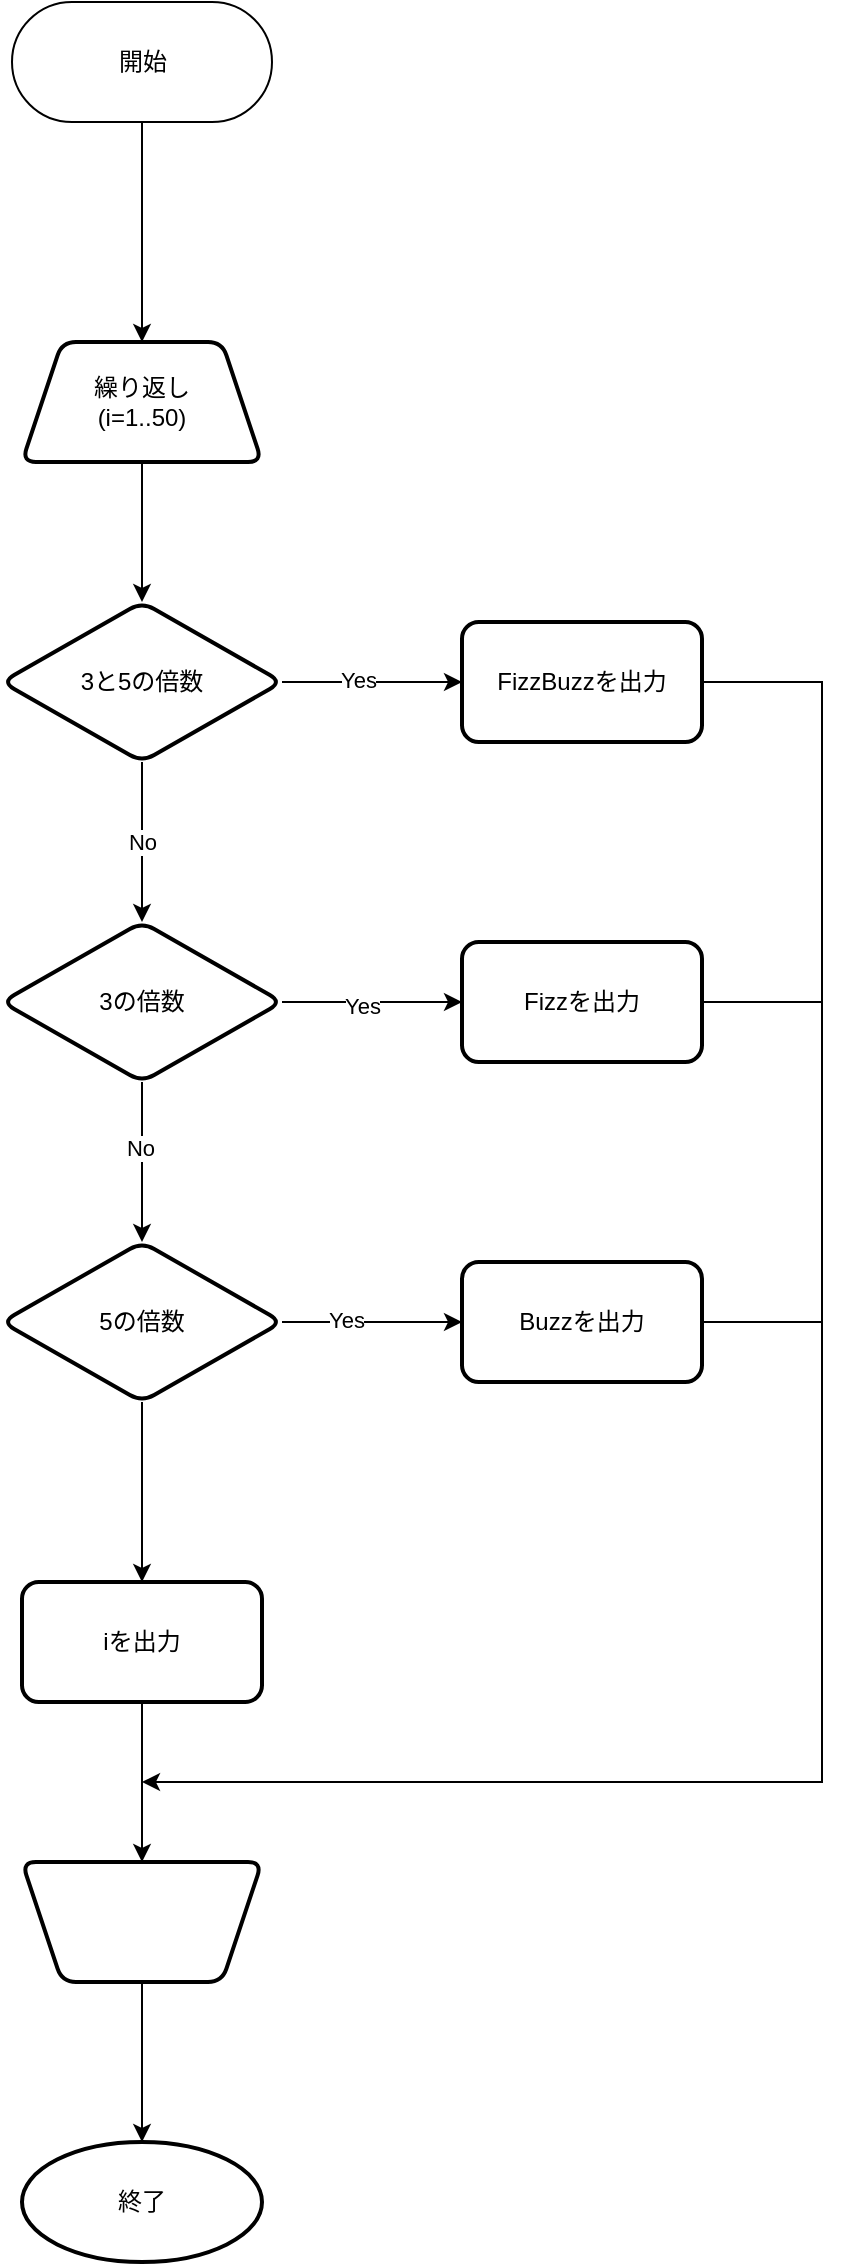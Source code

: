 <mxfile>
    <diagram id="RUnBRA7CI-w6nkfWX3_E" name="ページ1">
        <mxGraphModel dx="1069" dy="1656" grid="1" gridSize="10" guides="1" tooltips="1" connect="1" arrows="1" fold="1" page="1" pageScale="1" pageWidth="827" pageHeight="1169" math="0" shadow="0">
            <root>
                <mxCell id="0"/>
                <mxCell id="1" parent="0"/>
                <mxCell id="2" value="" style="edgeStyle=orthogonalEdgeStyle;rounded=0;orthogonalLoop=1;jettySize=auto;html=1;" edge="1" parent="1" source="3" target="7">
                    <mxGeometry relative="1" as="geometry"/>
                </mxCell>
                <mxCell id="3" value="繰り返し&lt;br&gt;(i=1..50)" style="shape=trapezoid;perimeter=trapezoidPerimeter;whiteSpace=wrap;html=1;fixedSize=1;rounded=1;strokeWidth=2;arcSize=14;" vertex="1" parent="1">
                    <mxGeometry x="210" y="-979" width="120" height="60" as="geometry"/>
                </mxCell>
                <mxCell id="4" value="" style="edgeStyle=orthogonalEdgeStyle;rounded=0;orthogonalLoop=1;jettySize=auto;html=1;" edge="1" parent="1" source="7" target="9">
                    <mxGeometry relative="1" as="geometry"/>
                </mxCell>
                <mxCell id="5" value="Yes" style="edgeLabel;html=1;align=center;verticalAlign=middle;resizable=0;points=[];" vertex="1" connectable="0" parent="4">
                    <mxGeometry x="-0.156" y="1" relative="1" as="geometry">
                        <mxPoint as="offset"/>
                    </mxGeometry>
                </mxCell>
                <mxCell id="6" value="No" style="edgeStyle=orthogonalEdgeStyle;rounded=0;orthogonalLoop=1;jettySize=auto;html=1;" edge="1" parent="1" source="7" target="16">
                    <mxGeometry relative="1" as="geometry"/>
                </mxCell>
                <mxCell id="7" value="3と5の倍数" style="rhombus;whiteSpace=wrap;html=1;rounded=1;strokeWidth=2;arcSize=14;" vertex="1" parent="1">
                    <mxGeometry x="200" y="-849" width="140" height="80" as="geometry"/>
                </mxCell>
                <mxCell id="8" value="" style="edgeStyle=elbowEdgeStyle;rounded=0;orthogonalLoop=1;jettySize=auto;html=1;entryX=1;entryY=0.5;entryDx=0;entryDy=0;endArrow=none;endFill=0;" edge="1" parent="1" source="9" target="17">
                    <mxGeometry relative="1" as="geometry">
                        <mxPoint x="680" y="-659" as="targetPoint"/>
                        <Array as="points">
                            <mxPoint x="610" y="-729"/>
                        </Array>
                    </mxGeometry>
                </mxCell>
                <mxCell id="9" value="FizzBuzzを出力" style="whiteSpace=wrap;html=1;rounded=1;strokeWidth=2;arcSize=14;" vertex="1" parent="1">
                    <mxGeometry x="430" y="-839" width="120" height="60" as="geometry"/>
                </mxCell>
                <mxCell id="10" value="" style="edgeStyle=orthogonalEdgeStyle;rounded=0;orthogonalLoop=1;jettySize=auto;html=1;" edge="1" parent="1" source="11" target="3">
                    <mxGeometry relative="1" as="geometry"/>
                </mxCell>
                <mxCell id="11" value="開始" style="html=1;dashed=0;whitespace=wrap;shape=mxgraph.dfd.start" vertex="1" parent="1">
                    <mxGeometry x="205" y="-1149" width="130" height="60" as="geometry"/>
                </mxCell>
                <mxCell id="12" value="" style="edgeStyle=orthogonalEdgeStyle;rounded=0;orthogonalLoop=1;jettySize=auto;html=1;" edge="1" parent="1" source="16" target="17">
                    <mxGeometry relative="1" as="geometry"/>
                </mxCell>
                <mxCell id="13" value="Yes" style="edgeLabel;html=1;align=center;verticalAlign=middle;resizable=0;points=[];" vertex="1" connectable="0" parent="12">
                    <mxGeometry x="-0.111" y="-2" relative="1" as="geometry">
                        <mxPoint as="offset"/>
                    </mxGeometry>
                </mxCell>
                <mxCell id="14" value="" style="edgeStyle=orthogonalEdgeStyle;rounded=0;orthogonalLoop=1;jettySize=auto;html=1;" edge="1" parent="1" source="16" target="21">
                    <mxGeometry relative="1" as="geometry"/>
                </mxCell>
                <mxCell id="15" value="No" style="edgeLabel;html=1;align=center;verticalAlign=middle;resizable=0;points=[];" vertex="1" connectable="0" parent="14">
                    <mxGeometry x="-0.175" y="-1" relative="1" as="geometry">
                        <mxPoint as="offset"/>
                    </mxGeometry>
                </mxCell>
                <mxCell id="16" value="3の倍数" style="rhombus;whiteSpace=wrap;html=1;rounded=1;strokeWidth=2;arcSize=14;" vertex="1" parent="1">
                    <mxGeometry x="200" y="-689" width="140" height="80" as="geometry"/>
                </mxCell>
                <mxCell id="17" value="Fizzを出力" style="whiteSpace=wrap;html=1;rounded=1;strokeWidth=2;arcSize=14;" vertex="1" parent="1">
                    <mxGeometry x="430" y="-679" width="120" height="60" as="geometry"/>
                </mxCell>
                <mxCell id="18" value="" style="edgeStyle=orthogonalEdgeStyle;rounded=0;orthogonalLoop=1;jettySize=auto;html=1;" edge="1" parent="1" source="21" target="22">
                    <mxGeometry relative="1" as="geometry"/>
                </mxCell>
                <mxCell id="19" value="Yes" style="edgeLabel;html=1;align=center;verticalAlign=middle;resizable=0;points=[];" vertex="1" connectable="0" parent="18">
                    <mxGeometry x="-0.289" y="1" relative="1" as="geometry">
                        <mxPoint as="offset"/>
                    </mxGeometry>
                </mxCell>
                <mxCell id="20" value="" style="edgeStyle=orthogonalEdgeStyle;rounded=0;orthogonalLoop=1;jettySize=auto;html=1;" edge="1" parent="1" source="21" target="24">
                    <mxGeometry relative="1" as="geometry"/>
                </mxCell>
                <mxCell id="21" value="5の倍数" style="rhombus;whiteSpace=wrap;html=1;rounded=1;strokeWidth=2;arcSize=14;" vertex="1" parent="1">
                    <mxGeometry x="200" y="-529" width="140" height="80" as="geometry"/>
                </mxCell>
                <mxCell id="22" value="Buzzを出力" style="whiteSpace=wrap;html=1;rounded=1;strokeWidth=2;arcSize=14;" vertex="1" parent="1">
                    <mxGeometry x="430" y="-519" width="120" height="60" as="geometry"/>
                </mxCell>
                <mxCell id="23" value="" style="edgeStyle=orthogonalEdgeStyle;rounded=0;orthogonalLoop=1;jettySize=auto;html=1;" edge="1" parent="1" source="24" target="26">
                    <mxGeometry relative="1" as="geometry"/>
                </mxCell>
                <mxCell id="24" value="iを出力" style="whiteSpace=wrap;html=1;rounded=1;strokeWidth=2;arcSize=14;" vertex="1" parent="1">
                    <mxGeometry x="210" y="-359" width="120" height="60" as="geometry"/>
                </mxCell>
                <mxCell id="25" value="" style="edgeStyle=orthogonalEdgeStyle;rounded=0;orthogonalLoop=1;jettySize=auto;html=1;" edge="1" parent="1" source="26" target="27">
                    <mxGeometry relative="1" as="geometry"/>
                </mxCell>
                <mxCell id="26" value="" style="shape=trapezoid;perimeter=trapezoidPerimeter;whiteSpace=wrap;html=1;fixedSize=1;rounded=1;strokeWidth=2;arcSize=14;rotation=-180;" vertex="1" parent="1">
                    <mxGeometry x="210" y="-219" width="120" height="60" as="geometry"/>
                </mxCell>
                <mxCell id="27" value="終了" style="ellipse;whiteSpace=wrap;html=1;rounded=1;strokeWidth=2;arcSize=14;" vertex="1" parent="1">
                    <mxGeometry x="210" y="-79" width="120" height="60" as="geometry"/>
                </mxCell>
                <mxCell id="28" value="" style="edgeStyle=elbowEdgeStyle;rounded=0;orthogonalLoop=1;jettySize=auto;html=1;entryX=1;entryY=0.5;entryDx=0;entryDy=0;endArrow=none;endFill=0;" edge="1" parent="1">
                    <mxGeometry relative="1" as="geometry">
                        <mxPoint x="550.0" y="-649" as="sourcePoint"/>
                        <mxPoint x="550.0" y="-489" as="targetPoint"/>
                        <Array as="points">
                            <mxPoint x="610" y="-569"/>
                        </Array>
                    </mxGeometry>
                </mxCell>
                <mxCell id="29" value="" style="edgeStyle=elbowEdgeStyle;rounded=0;orthogonalLoop=1;jettySize=auto;html=1;endArrow=classic;endFill=1;" edge="1" parent="1">
                    <mxGeometry relative="1" as="geometry">
                        <mxPoint x="550.0" y="-489" as="sourcePoint"/>
                        <mxPoint x="270" y="-259" as="targetPoint"/>
                        <Array as="points">
                            <mxPoint x="610" y="-309"/>
                        </Array>
                    </mxGeometry>
                </mxCell>
            </root>
        </mxGraphModel>
    </diagram>
</mxfile>
